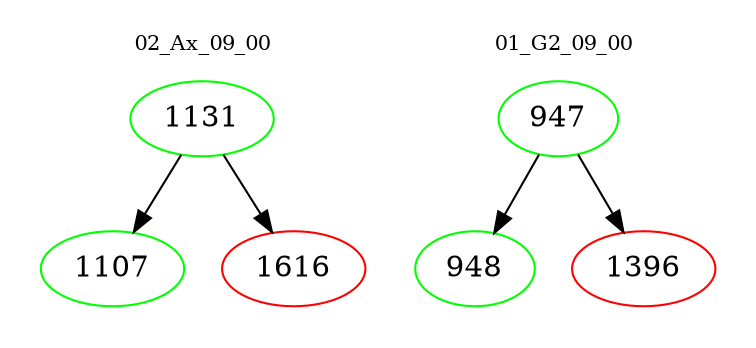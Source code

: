 digraph{
subgraph cluster_0 {
color = white
label = "02_Ax_09_00";
fontsize=10;
T0_1131 [label="1131", color="green"]
T0_1131 -> T0_1107 [color="black"]
T0_1107 [label="1107", color="green"]
T0_1131 -> T0_1616 [color="black"]
T0_1616 [label="1616", color="red"]
}
subgraph cluster_1 {
color = white
label = "01_G2_09_00";
fontsize=10;
T1_947 [label="947", color="green"]
T1_947 -> T1_948 [color="black"]
T1_948 [label="948", color="green"]
T1_947 -> T1_1396 [color="black"]
T1_1396 [label="1396", color="red"]
}
}
